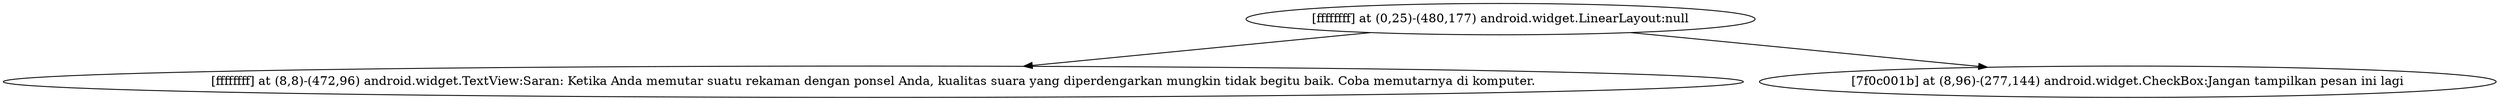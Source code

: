 strict digraph G {
  1 [ label="[ffffffff] at (0,25)-(480,177) android.widget.LinearLayout:null" ];
  2 [ label="[ffffffff] at (8,8)-(472,96) android.widget.TextView:Saran: Ketika Anda memutar suatu rekaman dengan ponsel Anda, kualitas suara yang diperdengarkan mungkin tidak begitu baik. Coba memutarnya di komputer." ];
  3 [ label="[7f0c001b] at (8,96)-(277,144) android.widget.CheckBox:Jangan tampilkan pesan ini lagi" ];
  1 -> 2;
  1 -> 3;
}
